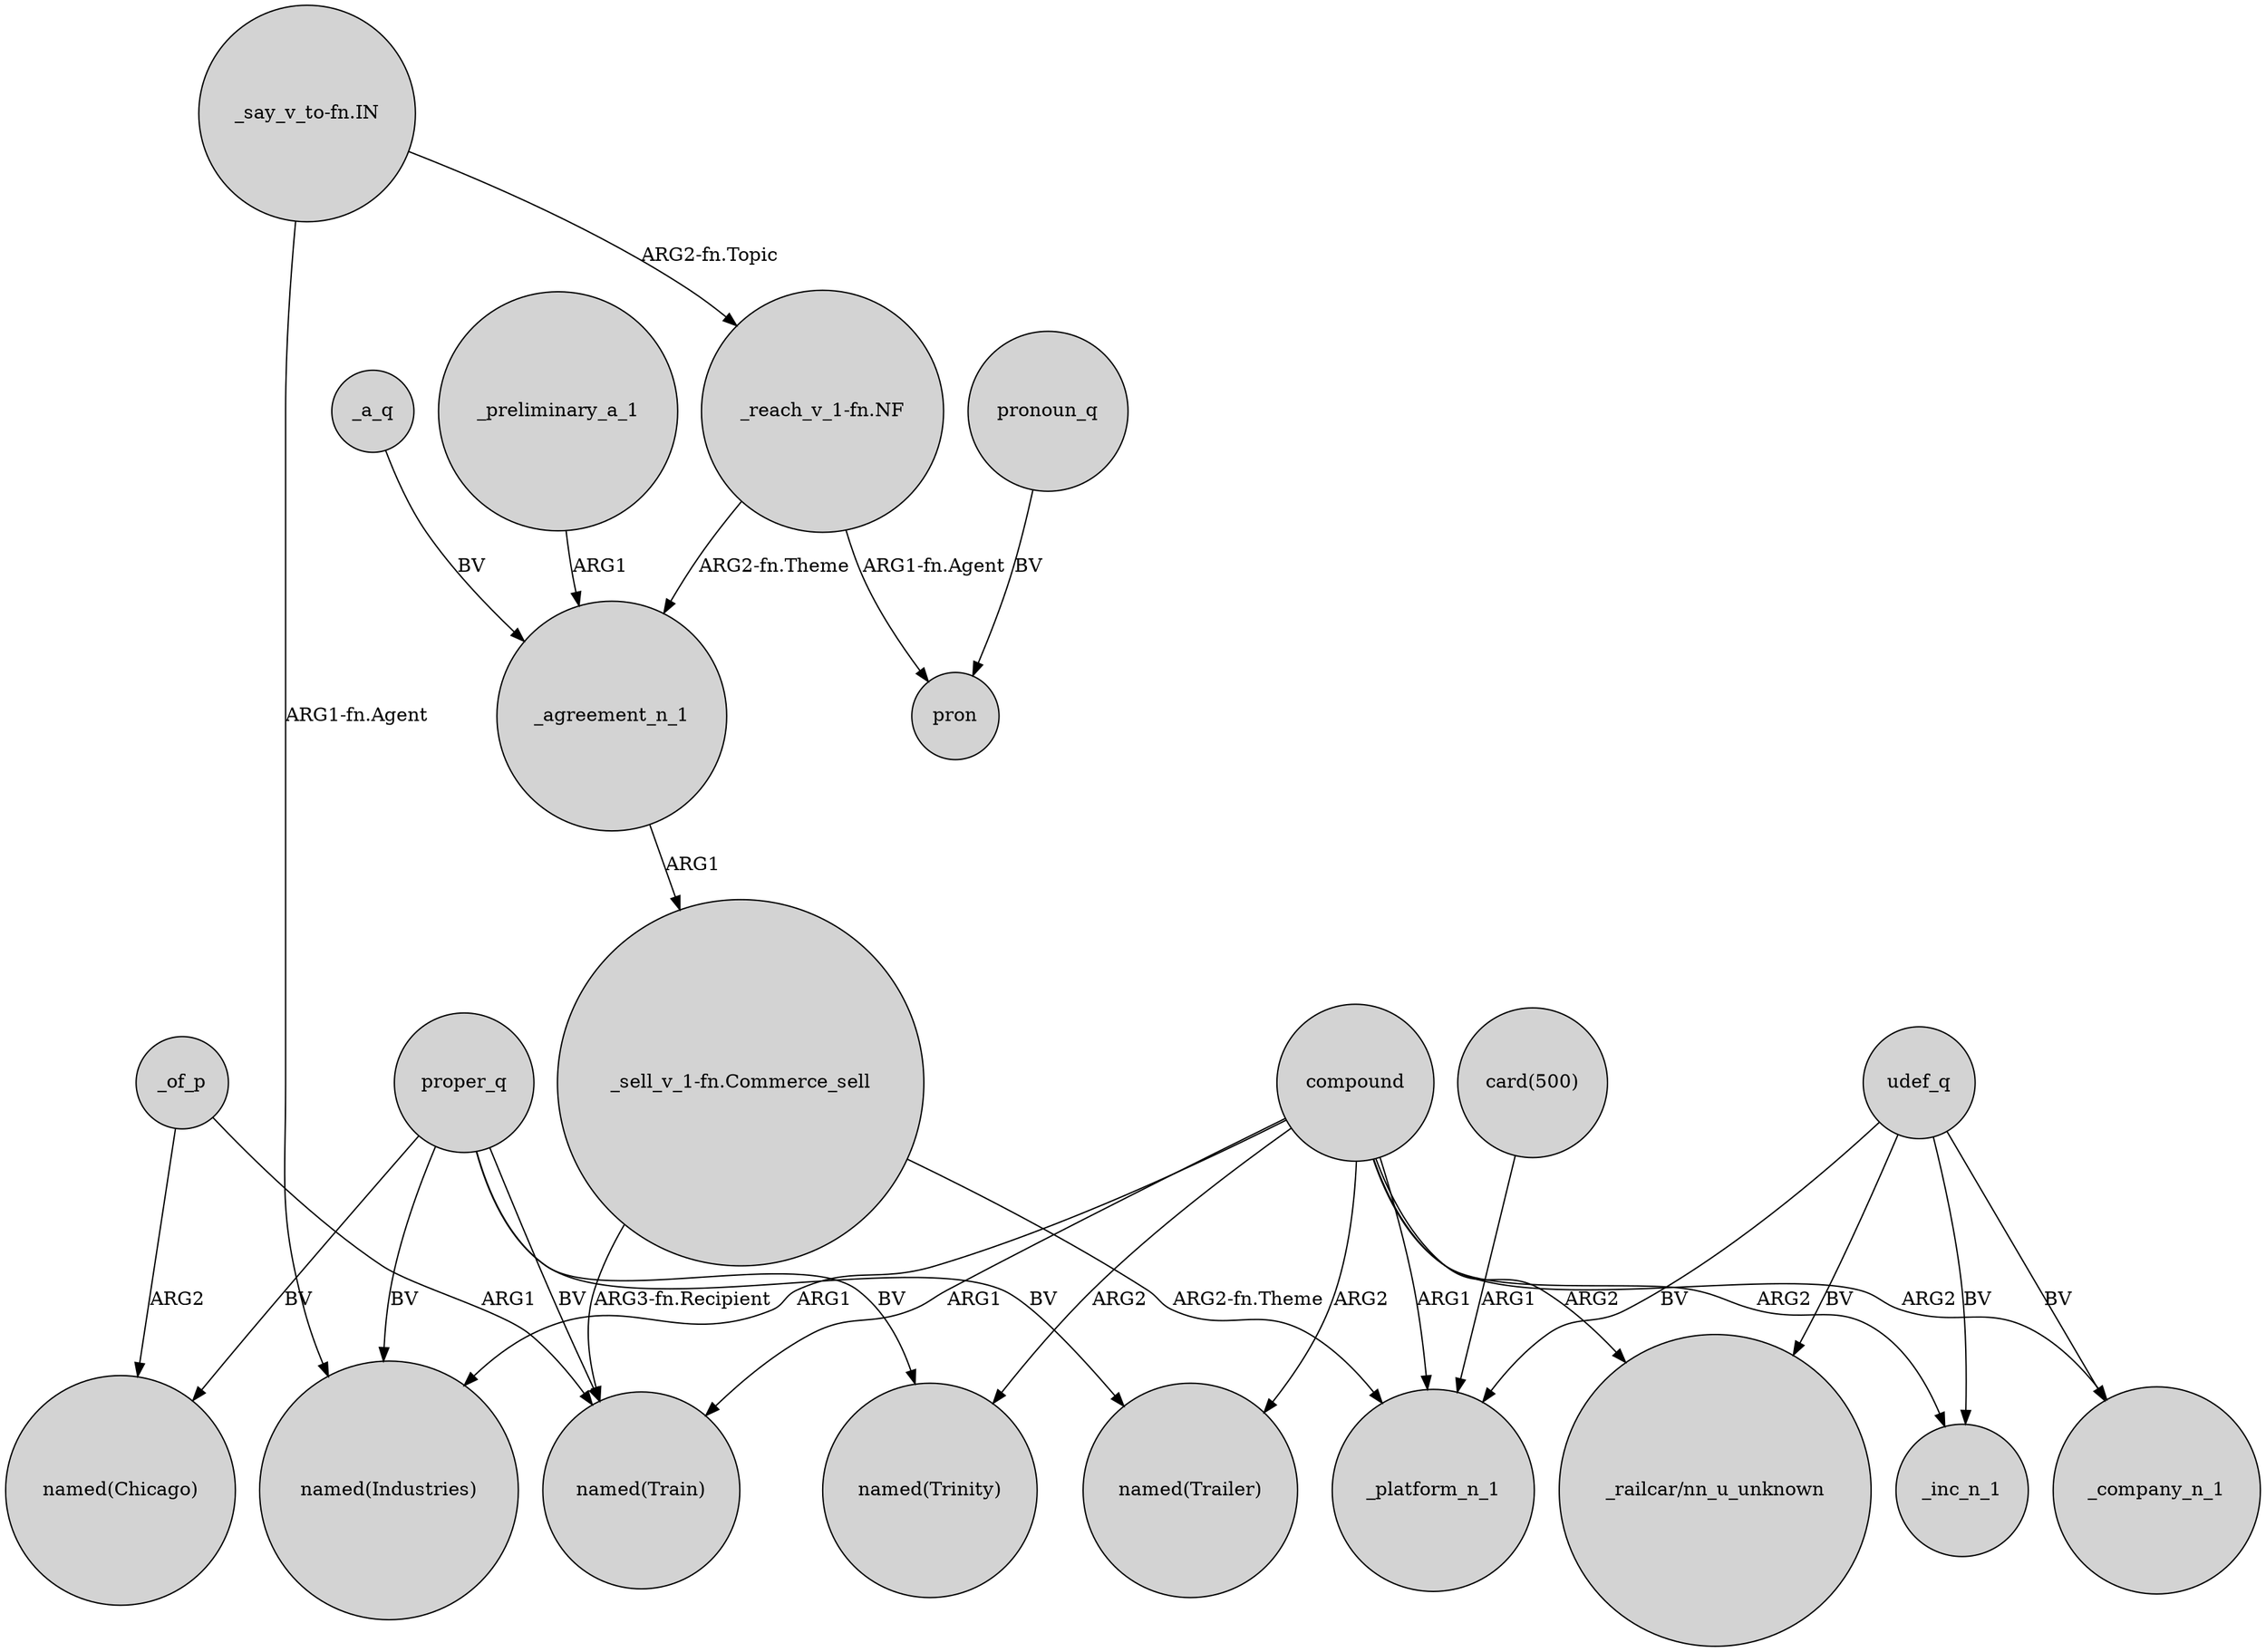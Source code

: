 digraph {
	node [shape=circle style=filled]
	compound -> "named(Industries)" [label=ARG1]
	_of_p -> "named(Chicago)" [label=ARG2]
	compound -> "named(Trailer)" [label=ARG2]
	proper_q -> "named(Chicago)" [label=BV]
	udef_q -> _inc_n_1 [label=BV]
	"_sell_v_1-fn.Commerce_sell" -> "named(Train)" [label="ARG3-fn.Recipient"]
	"card(500)" -> _platform_n_1 [label=ARG1]
	compound -> _company_n_1 [label=ARG2]
	"_sell_v_1-fn.Commerce_sell" -> _platform_n_1 [label="ARG2-fn.Theme"]
	"_say_v_to-fn.IN" -> "named(Industries)" [label="ARG1-fn.Agent"]
	compound -> "_railcar/nn_u_unknown" [label=ARG2]
	compound -> "named(Trinity)" [label=ARG2]
	proper_q -> "named(Trinity)" [label=BV]
	pronoun_q -> pron [label=BV]
	proper_q -> "named(Train)" [label=BV]
	compound -> "named(Train)" [label=ARG1]
	compound -> _platform_n_1 [label=ARG1]
	_a_q -> _agreement_n_1 [label=BV]
	_preliminary_a_1 -> _agreement_n_1 [label=ARG1]
	udef_q -> "_railcar/nn_u_unknown" [label=BV]
	"_reach_v_1-fn.NF" -> pron [label="ARG1-fn.Agent"]
	_of_p -> "named(Train)" [label=ARG1]
	_agreement_n_1 -> "_sell_v_1-fn.Commerce_sell" [label=ARG1]
	"_say_v_to-fn.IN" -> "_reach_v_1-fn.NF" [label="ARG2-fn.Topic"]
	proper_q -> "named(Trailer)" [label=BV]
	proper_q -> "named(Industries)" [label=BV]
	compound -> _inc_n_1 [label=ARG2]
	udef_q -> _company_n_1 [label=BV]
	"_reach_v_1-fn.NF" -> _agreement_n_1 [label="ARG2-fn.Theme"]
	udef_q -> _platform_n_1 [label=BV]
}
